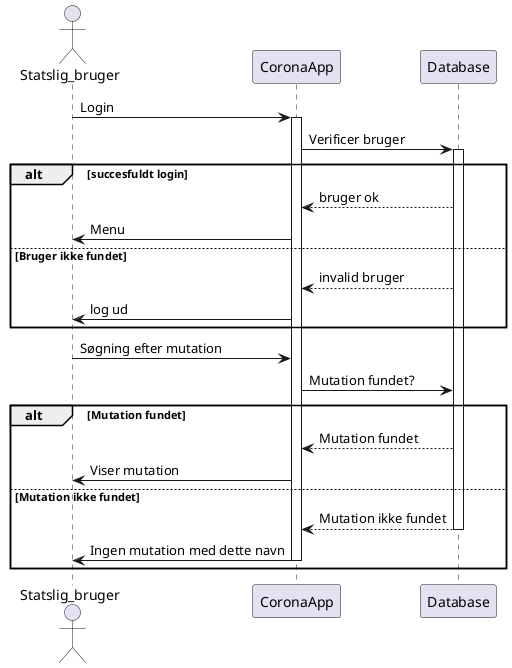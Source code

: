 @startuml
'https://plantuml.com/sequence-diagram

actor Statslig_bruger

Statslig_bruger -> CoronaApp: Login
activate CoronaApp

CoronaApp -> Database: Verificer bruger
activate Database

alt succesfuldt login
    Database --> CoronaApp: bruger ok

    CoronaApp -> Statslig_bruger: Menu
else Bruger ikke fundet
    Database --> CoronaApp: invalid bruger

    CoronaApp -> Statslig_bruger: log ud
end

Statslig_bruger -> CoronaApp: Søgning efter mutation

CoronaApp -> Database: Mutation fundet?


alt Mutation fundet
    Database --> CoronaApp: Mutation fundet

    CoronaApp -> Statslig_bruger: Viser mutation

else Mutation ikke fundet
    Database --> CoronaApp: Mutation ikke fundet
deactivate Database
    CoronaApp -> Statslig_bruger: Ingen mutation med dette navn
deactivate CoronaApp
end


@enduml
